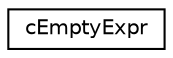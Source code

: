 digraph G
{
  edge [fontname="Helvetica",fontsize="10",labelfontname="Helvetica",labelfontsize="10"];
  node [fontname="Helvetica",fontsize="10",shape=record];
  rankdir="LR";
  Node1 [label="cEmptyExpr",height=0.2,width=0.4,color="black", fillcolor="white", style="filled",URL="$structcEmptyExpr.html"];
}
